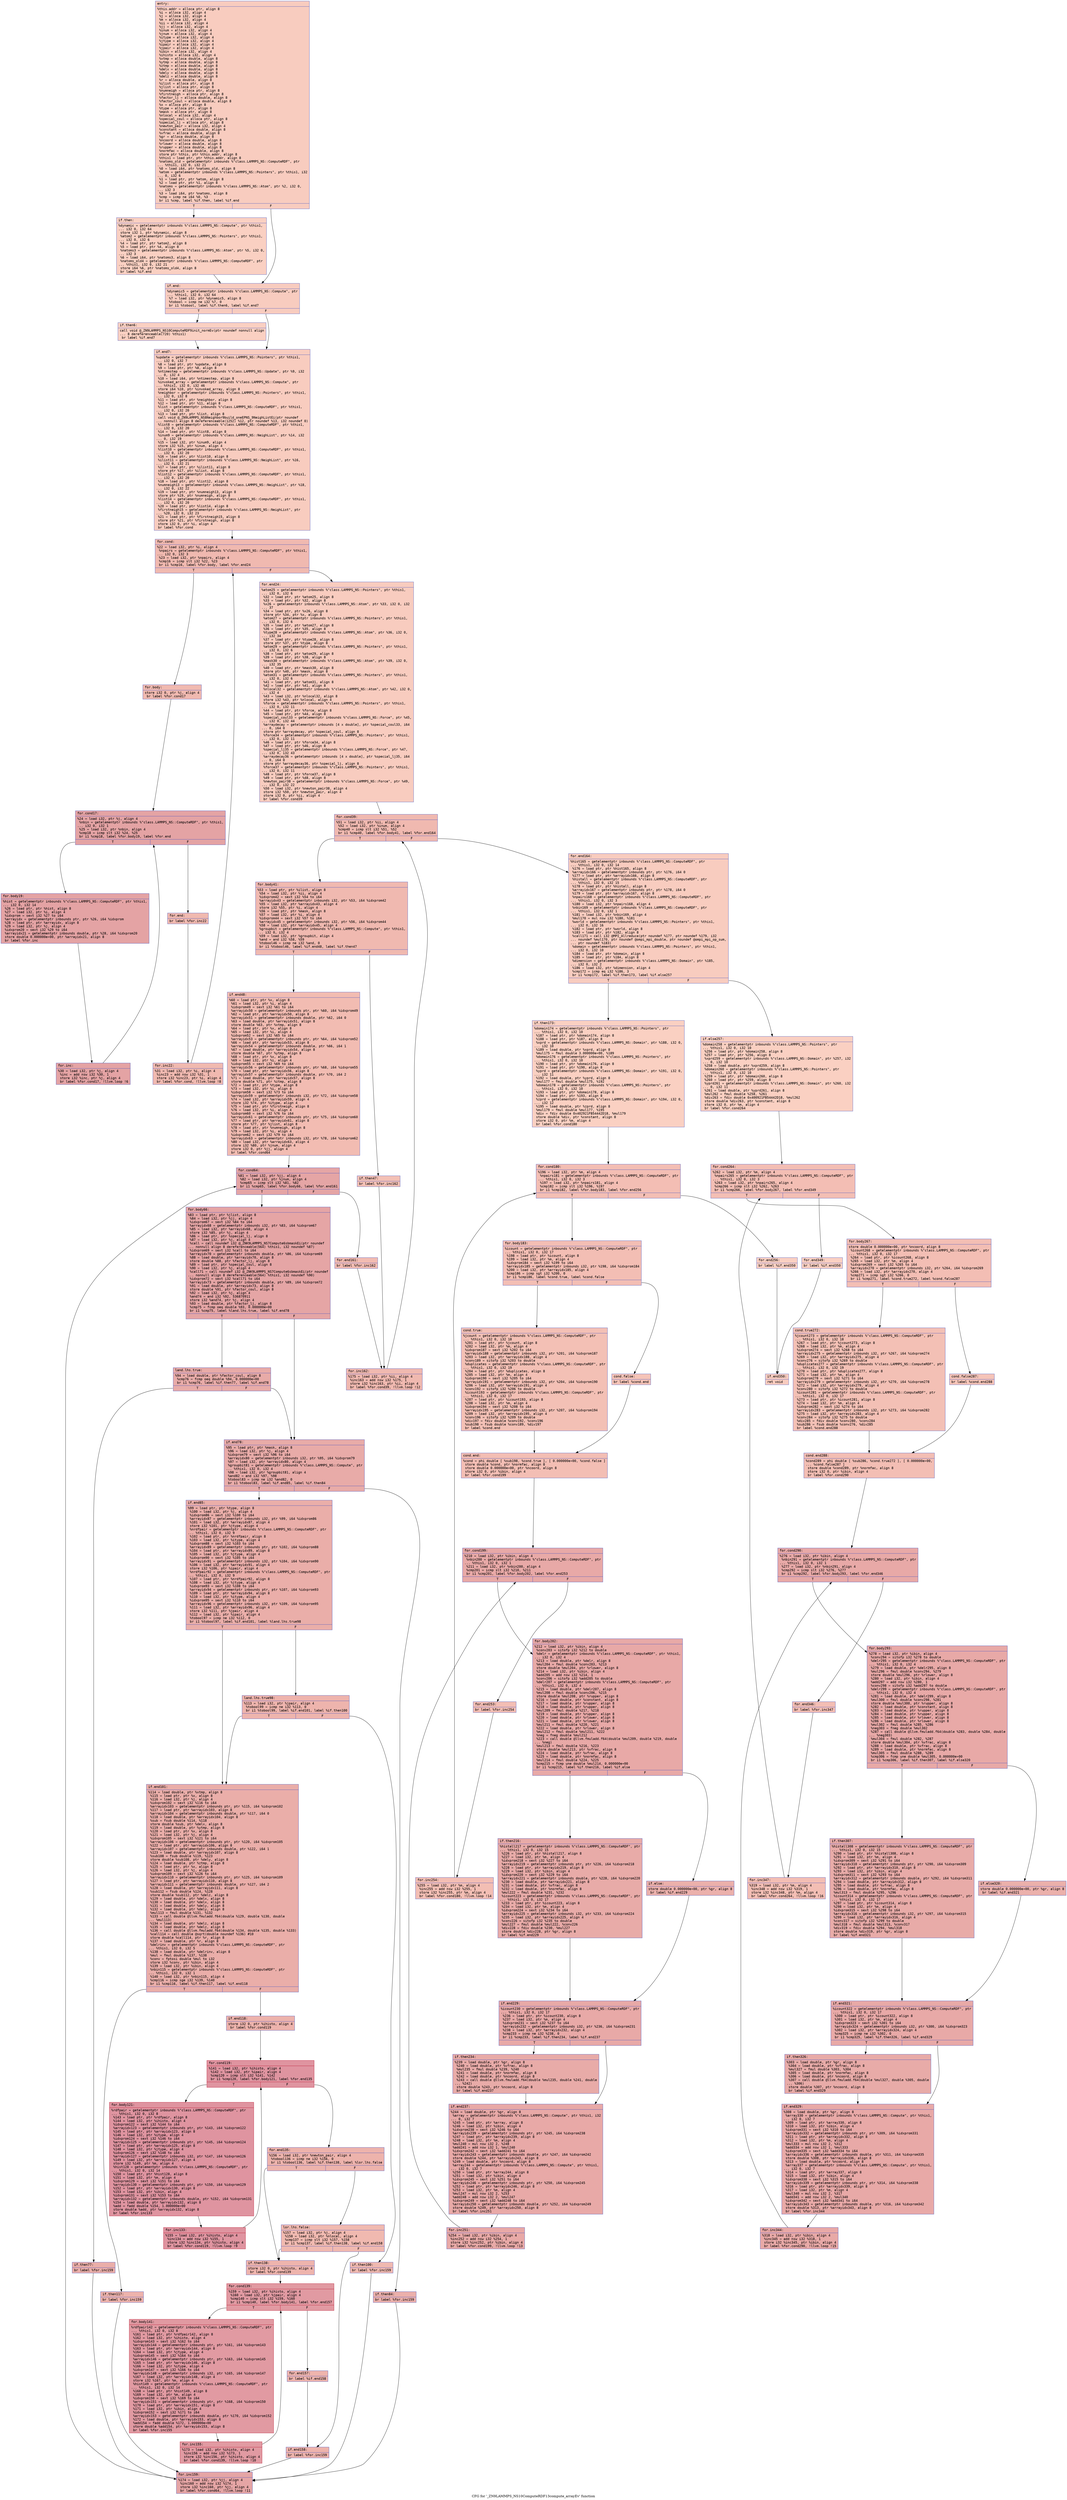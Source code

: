 digraph "CFG for '_ZN9LAMMPS_NS10ComputeRDF13compute_arrayEv' function" {
	label="CFG for '_ZN9LAMMPS_NS10ComputeRDF13compute_arrayEv' function";

	Node0x55c7ca9e02b0 [shape=record,color="#3d50c3ff", style=filled, fillcolor="#f08b6e70" fontname="Courier",label="{entry:\l|  %this.addr = alloca ptr, align 8\l  %i = alloca i32, align 4\l  %j = alloca i32, align 4\l  %m = alloca i32, align 4\l  %ii = alloca i32, align 4\l  %jj = alloca i32, align 4\l  %inum = alloca i32, align 4\l  %jnum = alloca i32, align 4\l  %itype = alloca i32, align 4\l  %jtype = alloca i32, align 4\l  %ipair = alloca i32, align 4\l  %jpair = alloca i32, align 4\l  %ibin = alloca i32, align 4\l  %ihisto = alloca i32, align 4\l  %xtmp = alloca double, align 8\l  %ytmp = alloca double, align 8\l  %ztmp = alloca double, align 8\l  %delx = alloca double, align 8\l  %dely = alloca double, align 8\l  %delz = alloca double, align 8\l  %r = alloca double, align 8\l  %ilist = alloca ptr, align 8\l  %jlist = alloca ptr, align 8\l  %numneigh = alloca ptr, align 8\l  %firstneigh = alloca ptr, align 8\l  %factor_lj = alloca double, align 8\l  %factor_coul = alloca double, align 8\l  %x = alloca ptr, align 8\l  %type = alloca ptr, align 8\l  %mask = alloca ptr, align 8\l  %nlocal = alloca i32, align 4\l  %special_coul = alloca ptr, align 8\l  %special_lj = alloca ptr, align 8\l  %newton_pair = alloca i32, align 4\l  %constant = alloca double, align 8\l  %vfrac = alloca double, align 8\l  %gr = alloca double, align 8\l  %ncoord = alloca double, align 8\l  %rlower = alloca double, align 8\l  %rupper = alloca double, align 8\l  %normfac = alloca double, align 8\l  store ptr %this, ptr %this.addr, align 8\l  %this1 = load ptr, ptr %this.addr, align 8\l  %natoms_old = getelementptr inbounds %\"class.LAMMPS_NS::ComputeRDF\", ptr\l... %this1, i32 0, i32 21\l  %0 = load i64, ptr %natoms_old, align 8\l  %atom = getelementptr inbounds %\"class.LAMMPS_NS::Pointers\", ptr %this1, i32\l... 0, i32 6\l  %1 = load ptr, ptr %atom, align 8\l  %2 = load ptr, ptr %1, align 8\l  %natoms = getelementptr inbounds %\"class.LAMMPS_NS::Atom\", ptr %2, i32 0,\l... i32 3\l  %3 = load i64, ptr %natoms, align 8\l  %cmp = icmp ne i64 %0, %3\l  br i1 %cmp, label %if.then, label %if.end\l|{<s0>T|<s1>F}}"];
	Node0x55c7ca9e02b0:s0 -> Node0x55c7ca9e25e0[tooltip="entry -> if.then\nProbability 50.00%" ];
	Node0x55c7ca9e02b0:s1 -> Node0x55c7ca964730[tooltip="entry -> if.end\nProbability 50.00%" ];
	Node0x55c7ca9e25e0 [shape=record,color="#3d50c3ff", style=filled, fillcolor="#f3947570" fontname="Courier",label="{if.then:\l|  %dynamic = getelementptr inbounds %\"class.LAMMPS_NS::Compute\", ptr %this1,\l... i32 0, i32 64\l  store i32 1, ptr %dynamic, align 8\l  %atom2 = getelementptr inbounds %\"class.LAMMPS_NS::Pointers\", ptr %this1,\l... i32 0, i32 6\l  %4 = load ptr, ptr %atom2, align 8\l  %5 = load ptr, ptr %4, align 8\l  %natoms3 = getelementptr inbounds %\"class.LAMMPS_NS::Atom\", ptr %5, i32 0,\l... i32 3\l  %6 = load i64, ptr %natoms3, align 8\l  %natoms_old4 = getelementptr inbounds %\"class.LAMMPS_NS::ComputeRDF\", ptr\l... %this1, i32 0, i32 21\l  store i64 %6, ptr %natoms_old4, align 8\l  br label %if.end\l}"];
	Node0x55c7ca9e25e0 -> Node0x55c7ca964730[tooltip="if.then -> if.end\nProbability 100.00%" ];
	Node0x55c7ca964730 [shape=record,color="#3d50c3ff", style=filled, fillcolor="#f08b6e70" fontname="Courier",label="{if.end:\l|  %dynamic5 = getelementptr inbounds %\"class.LAMMPS_NS::Compute\", ptr\l... %this1, i32 0, i32 64\l  %7 = load i32, ptr %dynamic5, align 8\l  %tobool = icmp ne i32 %7, 0\l  br i1 %tobool, label %if.then6, label %if.end7\l|{<s0>T|<s1>F}}"];
	Node0x55c7ca964730:s0 -> Node0x55c7ca9e3310[tooltip="if.end -> if.then6\nProbability 62.50%" ];
	Node0x55c7ca964730:s1 -> Node0x55c7ca9e3390[tooltip="if.end -> if.end7\nProbability 37.50%" ];
	Node0x55c7ca9e3310 [shape=record,color="#3d50c3ff", style=filled, fillcolor="#f3947570" fontname="Courier",label="{if.then6:\l|  call void @_ZN9LAMMPS_NS10ComputeRDF9init_normEv(ptr noundef nonnull align\l... 8 dereferenceable(720) %this1)\l  br label %if.end7\l}"];
	Node0x55c7ca9e3310 -> Node0x55c7ca9e3390[tooltip="if.then6 -> if.end7\nProbability 100.00%" ];
	Node0x55c7ca9e3390 [shape=record,color="#3d50c3ff", style=filled, fillcolor="#f08b6e70" fontname="Courier",label="{if.end7:\l|  %update = getelementptr inbounds %\"class.LAMMPS_NS::Pointers\", ptr %this1,\l... i32 0, i32 7\l  %8 = load ptr, ptr %update, align 8\l  %9 = load ptr, ptr %8, align 8\l  %ntimestep = getelementptr inbounds %\"class.LAMMPS_NS::Update\", ptr %9, i32\l... 0, i32 4\l  %10 = load i64, ptr %ntimestep, align 8\l  %invoked_array = getelementptr inbounds %\"class.LAMMPS_NS::Compute\", ptr\l... %this1, i32 0, i32 46\l  store i64 %10, ptr %invoked_array, align 8\l  %neighbor = getelementptr inbounds %\"class.LAMMPS_NS::Pointers\", ptr %this1,\l... i32 0, i32 8\l  %11 = load ptr, ptr %neighbor, align 8\l  %12 = load ptr, ptr %11, align 8\l  %list = getelementptr inbounds %\"class.LAMMPS_NS::ComputeRDF\", ptr %this1,\l... i32 0, i32 20\l  %13 = load ptr, ptr %list, align 8\l  call void @_ZN9LAMMPS_NS8Neighbor9build_oneEPNS_9NeighListEi(ptr noundef\l... nonnull align 8 dereferenceable(1252) %12, ptr noundef %13, i32 noundef 0)\l  %list8 = getelementptr inbounds %\"class.LAMMPS_NS::ComputeRDF\", ptr %this1,\l... i32 0, i32 20\l  %14 = load ptr, ptr %list8, align 8\l  %inum9 = getelementptr inbounds %\"class.LAMMPS_NS::NeighList\", ptr %14, i32\l... 0, i32 19\l  %15 = load i32, ptr %inum9, align 4\l  store i32 %15, ptr %inum, align 4\l  %list10 = getelementptr inbounds %\"class.LAMMPS_NS::ComputeRDF\", ptr %this1,\l... i32 0, i32 20\l  %16 = load ptr, ptr %list10, align 8\l  %ilist11 = getelementptr inbounds %\"class.LAMMPS_NS::NeighList\", ptr %16,\l... i32 0, i32 21\l  %17 = load ptr, ptr %ilist11, align 8\l  store ptr %17, ptr %ilist, align 8\l  %list12 = getelementptr inbounds %\"class.LAMMPS_NS::ComputeRDF\", ptr %this1,\l... i32 0, i32 20\l  %18 = load ptr, ptr %list12, align 8\l  %numneigh13 = getelementptr inbounds %\"class.LAMMPS_NS::NeighList\", ptr %18,\l... i32 0, i32 22\l  %19 = load ptr, ptr %numneigh13, align 8\l  store ptr %19, ptr %numneigh, align 8\l  %list14 = getelementptr inbounds %\"class.LAMMPS_NS::ComputeRDF\", ptr %this1,\l... i32 0, i32 20\l  %20 = load ptr, ptr %list14, align 8\l  %firstneigh15 = getelementptr inbounds %\"class.LAMMPS_NS::NeighList\", ptr\l... %20, i32 0, i32 23\l  %21 = load ptr, ptr %firstneigh15, align 8\l  store ptr %21, ptr %firstneigh, align 8\l  store i32 0, ptr %i, align 4\l  br label %for.cond\l}"];
	Node0x55c7ca9e3390 -> Node0x55c7ca9e4de0[tooltip="if.end7 -> for.cond\nProbability 100.00%" ];
	Node0x55c7ca9e4de0 [shape=record,color="#3d50c3ff", style=filled, fillcolor="#de614d70" fontname="Courier",label="{for.cond:\l|  %22 = load i32, ptr %i, align 4\l  %npairs = getelementptr inbounds %\"class.LAMMPS_NS::ComputeRDF\", ptr %this1,\l... i32 0, i32 3\l  %23 = load i32, ptr %npairs, align 4\l  %cmp16 = icmp slt i32 %22, %23\l  br i1 %cmp16, label %for.body, label %for.end24\l|{<s0>T|<s1>F}}"];
	Node0x55c7ca9e4de0:s0 -> Node0x55c7ca9e5160[tooltip="for.cond -> for.body\nProbability 96.88%" ];
	Node0x55c7ca9e4de0:s1 -> Node0x55c7ca9e51e0[tooltip="for.cond -> for.end24\nProbability 3.12%" ];
	Node0x55c7ca9e5160 [shape=record,color="#3d50c3ff", style=filled, fillcolor="#de614d70" fontname="Courier",label="{for.body:\l|  store i32 0, ptr %j, align 4\l  br label %for.cond17\l}"];
	Node0x55c7ca9e5160 -> Node0x55c7ca9e53b0[tooltip="for.body -> for.cond17\nProbability 100.00%" ];
	Node0x55c7ca9e53b0 [shape=record,color="#3d50c3ff", style=filled, fillcolor="#c32e3170" fontname="Courier",label="{for.cond17:\l|  %24 = load i32, ptr %j, align 4\l  %nbin = getelementptr inbounds %\"class.LAMMPS_NS::ComputeRDF\", ptr %this1,\l... i32 0, i32 1\l  %25 = load i32, ptr %nbin, align 4\l  %cmp18 = icmp slt i32 %24, %25\l  br i1 %cmp18, label %for.body19, label %for.end\l|{<s0>T|<s1>F}}"];
	Node0x55c7ca9e53b0:s0 -> Node0x55c7ca9e5730[tooltip="for.cond17 -> for.body19\nProbability 96.88%" ];
	Node0x55c7ca9e53b0:s1 -> Node0x55c7ca9e57b0[tooltip="for.cond17 -> for.end\nProbability 3.12%" ];
	Node0x55c7ca9e5730 [shape=record,color="#3d50c3ff", style=filled, fillcolor="#c32e3170" fontname="Courier",label="{for.body19:\l|  %hist = getelementptr inbounds %\"class.LAMMPS_NS::ComputeRDF\", ptr %this1,\l... i32 0, i32 14\l  %26 = load ptr, ptr %hist, align 8\l  %27 = load i32, ptr %i, align 4\l  %idxprom = sext i32 %27 to i64\l  %arrayidx = getelementptr inbounds ptr, ptr %26, i64 %idxprom\l  %28 = load ptr, ptr %arrayidx, align 8\l  %29 = load i32, ptr %j, align 4\l  %idxprom20 = sext i32 %29 to i64\l  %arrayidx21 = getelementptr inbounds double, ptr %28, i64 %idxprom20\l  store double 0.000000e+00, ptr %arrayidx21, align 8\l  br label %for.inc\l}"];
	Node0x55c7ca9e5730 -> Node0x55c7ca9e5f20[tooltip="for.body19 -> for.inc\nProbability 100.00%" ];
	Node0x55c7ca9e5f20 [shape=record,color="#3d50c3ff", style=filled, fillcolor="#c32e3170" fontname="Courier",label="{for.inc:\l|  %30 = load i32, ptr %j, align 4\l  %inc = add nsw i32 %30, 1\l  store i32 %inc, ptr %j, align 4\l  br label %for.cond17, !llvm.loop !6\l}"];
	Node0x55c7ca9e5f20 -> Node0x55c7ca9e53b0[tooltip="for.inc -> for.cond17\nProbability 100.00%" ];
	Node0x55c7ca9e57b0 [shape=record,color="#3d50c3ff", style=filled, fillcolor="#de614d70" fontname="Courier",label="{for.end:\l|  br label %for.inc22\l}"];
	Node0x55c7ca9e57b0 -> Node0x55c7ca9e62d0[tooltip="for.end -> for.inc22\nProbability 100.00%" ];
	Node0x55c7ca9e62d0 [shape=record,color="#3d50c3ff", style=filled, fillcolor="#de614d70" fontname="Courier",label="{for.inc22:\l|  %31 = load i32, ptr %i, align 4\l  %inc23 = add nsw i32 %31, 1\l  store i32 %inc23, ptr %i, align 4\l  br label %for.cond, !llvm.loop !8\l}"];
	Node0x55c7ca9e62d0 -> Node0x55c7ca9e4de0[tooltip="for.inc22 -> for.cond\nProbability 100.00%" ];
	Node0x55c7ca9e51e0 [shape=record,color="#3d50c3ff", style=filled, fillcolor="#f08b6e70" fontname="Courier",label="{for.end24:\l|  %atom25 = getelementptr inbounds %\"class.LAMMPS_NS::Pointers\", ptr %this1,\l... i32 0, i32 6\l  %32 = load ptr, ptr %atom25, align 8\l  %33 = load ptr, ptr %32, align 8\l  %x26 = getelementptr inbounds %\"class.LAMMPS_NS::Atom\", ptr %33, i32 0, i32\l... 37\l  %34 = load ptr, ptr %x26, align 8\l  store ptr %34, ptr %x, align 8\l  %atom27 = getelementptr inbounds %\"class.LAMMPS_NS::Pointers\", ptr %this1,\l... i32 0, i32 6\l  %35 = load ptr, ptr %atom27, align 8\l  %36 = load ptr, ptr %35, align 8\l  %type28 = getelementptr inbounds %\"class.LAMMPS_NS::Atom\", ptr %36, i32 0,\l... i32 34\l  %37 = load ptr, ptr %type28, align 8\l  store ptr %37, ptr %type, align 8\l  %atom29 = getelementptr inbounds %\"class.LAMMPS_NS::Pointers\", ptr %this1,\l... i32 0, i32 6\l  %38 = load ptr, ptr %atom29, align 8\l  %39 = load ptr, ptr %38, align 8\l  %mask30 = getelementptr inbounds %\"class.LAMMPS_NS::Atom\", ptr %39, i32 0,\l... i32 35\l  %40 = load ptr, ptr %mask30, align 8\l  store ptr %40, ptr %mask, align 8\l  %atom31 = getelementptr inbounds %\"class.LAMMPS_NS::Pointers\", ptr %this1,\l... i32 0, i32 6\l  %41 = load ptr, ptr %atom31, align 8\l  %42 = load ptr, ptr %41, align 8\l  %nlocal32 = getelementptr inbounds %\"class.LAMMPS_NS::Atom\", ptr %42, i32 0,\l... i32 4\l  %43 = load i32, ptr %nlocal32, align 8\l  store i32 %43, ptr %nlocal, align 4\l  %force = getelementptr inbounds %\"class.LAMMPS_NS::Pointers\", ptr %this1,\l... i32 0, i32 11\l  %44 = load ptr, ptr %force, align 8\l  %45 = load ptr, ptr %44, align 8\l  %special_coul33 = getelementptr inbounds %\"class.LAMMPS_NS::Force\", ptr %45,\l... i32 0, i32 44\l  %arraydecay = getelementptr inbounds [4 x double], ptr %special_coul33, i64\l... 0, i64 0\l  store ptr %arraydecay, ptr %special_coul, align 8\l  %force34 = getelementptr inbounds %\"class.LAMMPS_NS::Pointers\", ptr %this1,\l... i32 0, i32 11\l  %46 = load ptr, ptr %force34, align 8\l  %47 = load ptr, ptr %46, align 8\l  %special_lj35 = getelementptr inbounds %\"class.LAMMPS_NS::Force\", ptr %47,\l... i32 0, i32 43\l  %arraydecay36 = getelementptr inbounds [4 x double], ptr %special_lj35, i64\l... 0, i64 0\l  store ptr %arraydecay36, ptr %special_lj, align 8\l  %force37 = getelementptr inbounds %\"class.LAMMPS_NS::Pointers\", ptr %this1,\l... i32 0, i32 11\l  %48 = load ptr, ptr %force37, align 8\l  %49 = load ptr, ptr %48, align 8\l  %newton_pair38 = getelementptr inbounds %\"class.LAMMPS_NS::Force\", ptr %49,\l... i32 0, i32 22\l  %50 = load i32, ptr %newton_pair38, align 4\l  store i32 %50, ptr %newton_pair, align 4\l  store i32 0, ptr %ii, align 4\l  br label %for.cond39\l}"];
	Node0x55c7ca9e51e0 -> Node0x55c7ca9e98a0[tooltip="for.end24 -> for.cond39\nProbability 100.00%" ];
	Node0x55c7ca9e98a0 [shape=record,color="#3d50c3ff", style=filled, fillcolor="#de614d70" fontname="Courier",label="{for.cond39:\l|  %51 = load i32, ptr %ii, align 4\l  %52 = load i32, ptr %inum, align 4\l  %cmp40 = icmp slt i32 %51, %52\l  br i1 %cmp40, label %for.body41, label %for.end164\l|{<s0>T|<s1>F}}"];
	Node0x55c7ca9e98a0:s0 -> Node0x55c7ca9e9b40[tooltip="for.cond39 -> for.body41\nProbability 96.88%" ];
	Node0x55c7ca9e98a0:s1 -> Node0x55c7ca9e9bc0[tooltip="for.cond39 -> for.end164\nProbability 3.12%" ];
	Node0x55c7ca9e9b40 [shape=record,color="#3d50c3ff", style=filled, fillcolor="#de614d70" fontname="Courier",label="{for.body41:\l|  %53 = load ptr, ptr %ilist, align 8\l  %54 = load i32, ptr %ii, align 4\l  %idxprom42 = sext i32 %54 to i64\l  %arrayidx43 = getelementptr inbounds i32, ptr %53, i64 %idxprom42\l  %55 = load i32, ptr %arrayidx43, align 4\l  store i32 %55, ptr %i, align 4\l  %56 = load ptr, ptr %mask, align 8\l  %57 = load i32, ptr %i, align 4\l  %idxprom44 = sext i32 %57 to i64\l  %arrayidx45 = getelementptr inbounds i32, ptr %56, i64 %idxprom44\l  %58 = load i32, ptr %arrayidx45, align 4\l  %groupbit = getelementptr inbounds %\"class.LAMMPS_NS::Compute\", ptr %this1,\l... i32 0, i32 4\l  %59 = load i32, ptr %groupbit, align 4\l  %and = and i32 %58, %59\l  %tobool46 = icmp ne i32 %and, 0\l  br i1 %tobool46, label %if.end48, label %if.then47\l|{<s0>T|<s1>F}}"];
	Node0x55c7ca9e9b40:s0 -> Node0x55c7ca9ea650[tooltip="for.body41 -> if.end48\nProbability 62.50%" ];
	Node0x55c7ca9e9b40:s1 -> Node0x55c7ca9ea6d0[tooltip="for.body41 -> if.then47\nProbability 37.50%" ];
	Node0x55c7ca9ea6d0 [shape=record,color="#3d50c3ff", style=filled, fillcolor="#e5705870" fontname="Courier",label="{if.then47:\l|  br label %for.inc162\l}"];
	Node0x55c7ca9ea6d0 -> Node0x55c7ca9ea800[tooltip="if.then47 -> for.inc162\nProbability 100.00%" ];
	Node0x55c7ca9ea650 [shape=record,color="#3d50c3ff", style=filled, fillcolor="#e1675170" fontname="Courier",label="{if.end48:\l|  %60 = load ptr, ptr %x, align 8\l  %61 = load i32, ptr %i, align 4\l  %idxprom49 = sext i32 %61 to i64\l  %arrayidx50 = getelementptr inbounds ptr, ptr %60, i64 %idxprom49\l  %62 = load ptr, ptr %arrayidx50, align 8\l  %arrayidx51 = getelementptr inbounds double, ptr %62, i64 0\l  %63 = load double, ptr %arrayidx51, align 8\l  store double %63, ptr %xtmp, align 8\l  %64 = load ptr, ptr %x, align 8\l  %65 = load i32, ptr %i, align 4\l  %idxprom52 = sext i32 %65 to i64\l  %arrayidx53 = getelementptr inbounds ptr, ptr %64, i64 %idxprom52\l  %66 = load ptr, ptr %arrayidx53, align 8\l  %arrayidx54 = getelementptr inbounds double, ptr %66, i64 1\l  %67 = load double, ptr %arrayidx54, align 8\l  store double %67, ptr %ytmp, align 8\l  %68 = load ptr, ptr %x, align 8\l  %69 = load i32, ptr %i, align 4\l  %idxprom55 = sext i32 %69 to i64\l  %arrayidx56 = getelementptr inbounds ptr, ptr %68, i64 %idxprom55\l  %70 = load ptr, ptr %arrayidx56, align 8\l  %arrayidx57 = getelementptr inbounds double, ptr %70, i64 2\l  %71 = load double, ptr %arrayidx57, align 8\l  store double %71, ptr %ztmp, align 8\l  %72 = load ptr, ptr %type, align 8\l  %73 = load i32, ptr %i, align 4\l  %idxprom58 = sext i32 %73 to i64\l  %arrayidx59 = getelementptr inbounds i32, ptr %72, i64 %idxprom58\l  %74 = load i32, ptr %arrayidx59, align 4\l  store i32 %74, ptr %itype, align 4\l  %75 = load ptr, ptr %firstneigh, align 8\l  %76 = load i32, ptr %i, align 4\l  %idxprom60 = sext i32 %76 to i64\l  %arrayidx61 = getelementptr inbounds ptr, ptr %75, i64 %idxprom60\l  %77 = load ptr, ptr %arrayidx61, align 8\l  store ptr %77, ptr %jlist, align 8\l  %78 = load ptr, ptr %numneigh, align 8\l  %79 = load i32, ptr %i, align 4\l  %idxprom62 = sext i32 %79 to i64\l  %arrayidx63 = getelementptr inbounds i32, ptr %78, i64 %idxprom62\l  %80 = load i32, ptr %arrayidx63, align 4\l  store i32 %80, ptr %jnum, align 4\l  store i32 0, ptr %jj, align 4\l  br label %for.cond64\l}"];
	Node0x55c7ca9ea650 -> Node0x55c7ca9ec2e0[tooltip="if.end48 -> for.cond64\nProbability 100.00%" ];
	Node0x55c7ca9ec2e0 [shape=record,color="#3d50c3ff", style=filled, fillcolor="#c5333470" fontname="Courier",label="{for.cond64:\l|  %81 = load i32, ptr %jj, align 4\l  %82 = load i32, ptr %jnum, align 4\l  %cmp65 = icmp slt i32 %81, %82\l  br i1 %cmp65, label %for.body66, label %for.end161\l|{<s0>T|<s1>F}}"];
	Node0x55c7ca9ec2e0:s0 -> Node0x55c7ca9ec580[tooltip="for.cond64 -> for.body66\nProbability 96.88%" ];
	Node0x55c7ca9ec2e0:s1 -> Node0x55c7ca9ec600[tooltip="for.cond64 -> for.end161\nProbability 3.12%" ];
	Node0x55c7ca9ec580 [shape=record,color="#3d50c3ff", style=filled, fillcolor="#c5333470" fontname="Courier",label="{for.body66:\l|  %83 = load ptr, ptr %jlist, align 8\l  %84 = load i32, ptr %jj, align 4\l  %idxprom67 = sext i32 %84 to i64\l  %arrayidx68 = getelementptr inbounds i32, ptr %83, i64 %idxprom67\l  %85 = load i32, ptr %arrayidx68, align 4\l  store i32 %85, ptr %j, align 4\l  %86 = load ptr, ptr %special_lj, align 8\l  %87 = load i32, ptr %j, align 4\l  %call = call noundef i32 @_ZNK9LAMMPS_NS7Compute6sbmaskEi(ptr noundef\l... nonnull align 8 dereferenceable(564) %this1, i32 noundef %87)\l  %idxprom69 = sext i32 %call to i64\l  %arrayidx70 = getelementptr inbounds double, ptr %86, i64 %idxprom69\l  %88 = load double, ptr %arrayidx70, align 8\l  store double %88, ptr %factor_lj, align 8\l  %89 = load ptr, ptr %special_coul, align 8\l  %90 = load i32, ptr %j, align 4\l  %call71 = call noundef i32 @_ZNK9LAMMPS_NS7Compute6sbmaskEi(ptr noundef\l... nonnull align 8 dereferenceable(564) %this1, i32 noundef %90)\l  %idxprom72 = sext i32 %call71 to i64\l  %arrayidx73 = getelementptr inbounds double, ptr %89, i64 %idxprom72\l  %91 = load double, ptr %arrayidx73, align 8\l  store double %91, ptr %factor_coul, align 8\l  %92 = load i32, ptr %j, align 4\l  %and74 = and i32 %92, 536870911\l  store i32 %and74, ptr %j, align 4\l  %93 = load double, ptr %factor_lj, align 8\l  %cmp75 = fcmp oeq double %93, 0.000000e+00\l  br i1 %cmp75, label %land.lhs.true, label %if.end78\l|{<s0>T|<s1>F}}"];
	Node0x55c7ca9ec580:s0 -> Node0x55c7ca9ed820[tooltip="for.body66 -> land.lhs.true\nProbability 62.50%" ];
	Node0x55c7ca9ec580:s1 -> Node0x55c7ca9ed8a0[tooltip="for.body66 -> if.end78\nProbability 37.50%" ];
	Node0x55c7ca9ed820 [shape=record,color="#3d50c3ff", style=filled, fillcolor="#cc403a70" fontname="Courier",label="{land.lhs.true:\l|  %94 = load double, ptr %factor_coul, align 8\l  %cmp76 = fcmp oeq double %94, 0.000000e+00\l  br i1 %cmp76, label %if.then77, label %if.end78\l|{<s0>T|<s1>F}}"];
	Node0x55c7ca9ed820:s0 -> Node0x55c7ca9edb00[tooltip="land.lhs.true -> if.then77\nProbability 62.50%" ];
	Node0x55c7ca9ed820:s1 -> Node0x55c7ca9ed8a0[tooltip="land.lhs.true -> if.end78\nProbability 37.50%" ];
	Node0x55c7ca9edb00 [shape=record,color="#3d50c3ff", style=filled, fillcolor="#d0473d70" fontname="Courier",label="{if.then77:\l|  br label %for.inc159\l}"];
	Node0x55c7ca9edb00 -> Node0x55c7ca9edc30[tooltip="if.then77 -> for.inc159\nProbability 100.00%" ];
	Node0x55c7ca9ed8a0 [shape=record,color="#3d50c3ff", style=filled, fillcolor="#cc403a70" fontname="Courier",label="{if.end78:\l|  %95 = load ptr, ptr %mask, align 8\l  %96 = load i32, ptr %j, align 4\l  %idxprom79 = sext i32 %96 to i64\l  %arrayidx80 = getelementptr inbounds i32, ptr %95, i64 %idxprom79\l  %97 = load i32, ptr %arrayidx80, align 4\l  %groupbit81 = getelementptr inbounds %\"class.LAMMPS_NS::Compute\", ptr\l... %this1, i32 0, i32 4\l  %98 = load i32, ptr %groupbit81, align 4\l  %and82 = and i32 %97, %98\l  %tobool83 = icmp ne i32 %and82, 0\l  br i1 %tobool83, label %if.end85, label %if.then84\l|{<s0>T|<s1>F}}"];
	Node0x55c7ca9ed8a0:s0 -> Node0x55c7ca9e8ea0[tooltip="if.end78 -> if.end85\nProbability 62.50%" ];
	Node0x55c7ca9ed8a0:s1 -> Node0x55c7ca9e8f20[tooltip="if.end78 -> if.then84\nProbability 37.50%" ];
	Node0x55c7ca9e8f20 [shape=record,color="#3d50c3ff", style=filled, fillcolor="#d24b4070" fontname="Courier",label="{if.then84:\l|  br label %for.inc159\l}"];
	Node0x55c7ca9e8f20 -> Node0x55c7ca9edc30[tooltip="if.then84 -> for.inc159\nProbability 100.00%" ];
	Node0x55c7ca9e8ea0 [shape=record,color="#3d50c3ff", style=filled, fillcolor="#d0473d70" fontname="Courier",label="{if.end85:\l|  %99 = load ptr, ptr %type, align 8\l  %100 = load i32, ptr %j, align 4\l  %idxprom86 = sext i32 %100 to i64\l  %arrayidx87 = getelementptr inbounds i32, ptr %99, i64 %idxprom86\l  %101 = load i32, ptr %arrayidx87, align 4\l  store i32 %101, ptr %jtype, align 4\l  %nrdfpair = getelementptr inbounds %\"class.LAMMPS_NS::ComputeRDF\", ptr\l... %this1, i32 0, i32 9\l  %102 = load ptr, ptr %nrdfpair, align 8\l  %103 = load i32, ptr %itype, align 4\l  %idxprom88 = sext i32 %103 to i64\l  %arrayidx89 = getelementptr inbounds ptr, ptr %102, i64 %idxprom88\l  %104 = load ptr, ptr %arrayidx89, align 8\l  %105 = load i32, ptr %jtype, align 4\l  %idxprom90 = sext i32 %105 to i64\l  %arrayidx91 = getelementptr inbounds i32, ptr %104, i64 %idxprom90\l  %106 = load i32, ptr %arrayidx91, align 4\l  store i32 %106, ptr %ipair, align 4\l  %nrdfpair92 = getelementptr inbounds %\"class.LAMMPS_NS::ComputeRDF\", ptr\l... %this1, i32 0, i32 9\l  %107 = load ptr, ptr %nrdfpair92, align 8\l  %108 = load i32, ptr %jtype, align 4\l  %idxprom93 = sext i32 %108 to i64\l  %arrayidx94 = getelementptr inbounds ptr, ptr %107, i64 %idxprom93\l  %109 = load ptr, ptr %arrayidx94, align 8\l  %110 = load i32, ptr %itype, align 4\l  %idxprom95 = sext i32 %110 to i64\l  %arrayidx96 = getelementptr inbounds i32, ptr %109, i64 %idxprom95\l  %111 = load i32, ptr %arrayidx96, align 4\l  store i32 %111, ptr %jpair, align 4\l  %112 = load i32, ptr %ipair, align 4\l  %tobool97 = icmp ne i32 %112, 0\l  br i1 %tobool97, label %if.end101, label %land.lhs.true98\l|{<s0>T|<s1>F}}"];
	Node0x55c7ca9e8ea0:s0 -> Node0x55c7ca9f0030[tooltip="if.end85 -> if.end101\nProbability 62.50%" ];
	Node0x55c7ca9e8ea0:s1 -> Node0x55c7ca9f00b0[tooltip="if.end85 -> land.lhs.true98\nProbability 37.50%" ];
	Node0x55c7ca9f00b0 [shape=record,color="#3d50c3ff", style=filled, fillcolor="#d8564670" fontname="Courier",label="{land.lhs.true98:\l|  %113 = load i32, ptr %jpair, align 4\l  %tobool99 = icmp ne i32 %113, 0\l  br i1 %tobool99, label %if.end101, label %if.then100\l|{<s0>T|<s1>F}}"];
	Node0x55c7ca9f00b0:s0 -> Node0x55c7ca9f0030[tooltip="land.lhs.true98 -> if.end101\nProbability 62.50%" ];
	Node0x55c7ca9f00b0:s1 -> Node0x55c7ca9f0320[tooltip="land.lhs.true98 -> if.then100\nProbability 37.50%" ];
	Node0x55c7ca9f0320 [shape=record,color="#3d50c3ff", style=filled, fillcolor="#de614d70" fontname="Courier",label="{if.then100:\l|  br label %for.inc159\l}"];
	Node0x55c7ca9f0320 -> Node0x55c7ca9edc30[tooltip="if.then100 -> for.inc159\nProbability 100.00%" ];
	Node0x55c7ca9f0030 [shape=record,color="#3d50c3ff", style=filled, fillcolor="#d0473d70" fontname="Courier",label="{if.end101:\l|  %114 = load double, ptr %xtmp, align 8\l  %115 = load ptr, ptr %x, align 8\l  %116 = load i32, ptr %j, align 4\l  %idxprom102 = sext i32 %116 to i64\l  %arrayidx103 = getelementptr inbounds ptr, ptr %115, i64 %idxprom102\l  %117 = load ptr, ptr %arrayidx103, align 8\l  %arrayidx104 = getelementptr inbounds double, ptr %117, i64 0\l  %118 = load double, ptr %arrayidx104, align 8\l  %sub = fsub double %114, %118\l  store double %sub, ptr %delx, align 8\l  %119 = load double, ptr %ytmp, align 8\l  %120 = load ptr, ptr %x, align 8\l  %121 = load i32, ptr %j, align 4\l  %idxprom105 = sext i32 %121 to i64\l  %arrayidx106 = getelementptr inbounds ptr, ptr %120, i64 %idxprom105\l  %122 = load ptr, ptr %arrayidx106, align 8\l  %arrayidx107 = getelementptr inbounds double, ptr %122, i64 1\l  %123 = load double, ptr %arrayidx107, align 8\l  %sub108 = fsub double %119, %123\l  store double %sub108, ptr %dely, align 8\l  %124 = load double, ptr %ztmp, align 8\l  %125 = load ptr, ptr %x, align 8\l  %126 = load i32, ptr %j, align 4\l  %idxprom109 = sext i32 %126 to i64\l  %arrayidx110 = getelementptr inbounds ptr, ptr %125, i64 %idxprom109\l  %127 = load ptr, ptr %arrayidx110, align 8\l  %arrayidx111 = getelementptr inbounds double, ptr %127, i64 2\l  %128 = load double, ptr %arrayidx111, align 8\l  %sub112 = fsub double %124, %128\l  store double %sub112, ptr %delz, align 8\l  %129 = load double, ptr %delx, align 8\l  %130 = load double, ptr %delx, align 8\l  %131 = load double, ptr %dely, align 8\l  %132 = load double, ptr %dely, align 8\l  %mul113 = fmul double %131, %132\l  %133 = call double @llvm.fmuladd.f64(double %129, double %130, double\l... %mul113)\l  %134 = load double, ptr %delz, align 8\l  %135 = load double, ptr %delz, align 8\l  %136 = call double @llvm.fmuladd.f64(double %134, double %135, double %133)\l  %call114 = call double @sqrt(double noundef %136) #10\l  store double %call114, ptr %r, align 8\l  %137 = load double, ptr %r, align 8\l  %delrinv = getelementptr inbounds %\"class.LAMMPS_NS::ComputeRDF\", ptr\l... %this1, i32 0, i32 5\l  %138 = load double, ptr %delrinv, align 8\l  %mul = fmul double %137, %138\l  %conv = fptosi double %mul to i32\l  store i32 %conv, ptr %ibin, align 4\l  %139 = load i32, ptr %ibin, align 4\l  %nbin115 = getelementptr inbounds %\"class.LAMMPS_NS::ComputeRDF\", ptr\l... %this1, i32 0, i32 1\l  %140 = load i32, ptr %nbin115, align 4\l  %cmp116 = icmp sge i32 %139, %140\l  br i1 %cmp116, label %if.then117, label %if.end118\l|{<s0>T|<s1>F}}"];
	Node0x55c7ca9f0030:s0 -> Node0x55c7ca9e7eb0[tooltip="if.end101 -> if.then117\nProbability 50.00%" ];
	Node0x55c7ca9f0030:s1 -> Node0x55c7ca9e7f60[tooltip="if.end101 -> if.end118\nProbability 50.00%" ];
	Node0x55c7ca9e7eb0 [shape=record,color="#3d50c3ff", style=filled, fillcolor="#d6524470" fontname="Courier",label="{if.then117:\l|  br label %for.inc159\l}"];
	Node0x55c7ca9e7eb0 -> Node0x55c7ca9edc30[tooltip="if.then117 -> for.inc159\nProbability 100.00%" ];
	Node0x55c7ca9e7f60 [shape=record,color="#3d50c3ff", style=filled, fillcolor="#d6524470" fontname="Courier",label="{if.end118:\l|  store i32 0, ptr %ihisto, align 4\l  br label %for.cond119\l}"];
	Node0x55c7ca9e7f60 -> Node0x55c7ca9e81d0[tooltip="if.end118 -> for.cond119\nProbability 100.00%" ];
	Node0x55c7ca9e81d0 [shape=record,color="#b70d28ff", style=filled, fillcolor="#b70d2870" fontname="Courier",label="{for.cond119:\l|  %141 = load i32, ptr %ihisto, align 4\l  %142 = load i32, ptr %ipair, align 4\l  %cmp120 = icmp slt i32 %141, %142\l  br i1 %cmp120, label %for.body121, label %for.end135\l|{<s0>T|<s1>F}}"];
	Node0x55c7ca9e81d0:s0 -> Node0x55c7ca9e8470[tooltip="for.cond119 -> for.body121\nProbability 96.88%" ];
	Node0x55c7ca9e81d0:s1 -> Node0x55c7ca9e84f0[tooltip="for.cond119 -> for.end135\nProbability 3.12%" ];
	Node0x55c7ca9e8470 [shape=record,color="#b70d28ff", style=filled, fillcolor="#b70d2870" fontname="Courier",label="{for.body121:\l|  %rdfpair = getelementptr inbounds %\"class.LAMMPS_NS::ComputeRDF\", ptr\l... %this1, i32 0, i32 8\l  %143 = load ptr, ptr %rdfpair, align 8\l  %144 = load i32, ptr %ihisto, align 4\l  %idxprom122 = sext i32 %144 to i64\l  %arrayidx123 = getelementptr inbounds ptr, ptr %143, i64 %idxprom122\l  %145 = load ptr, ptr %arrayidx123, align 8\l  %146 = load i32, ptr %itype, align 4\l  %idxprom124 = sext i32 %146 to i64\l  %arrayidx125 = getelementptr inbounds ptr, ptr %145, i64 %idxprom124\l  %147 = load ptr, ptr %arrayidx125, align 8\l  %148 = load i32, ptr %jtype, align 4\l  %idxprom126 = sext i32 %148 to i64\l  %arrayidx127 = getelementptr inbounds i32, ptr %147, i64 %idxprom126\l  %149 = load i32, ptr %arrayidx127, align 4\l  store i32 %149, ptr %m, align 4\l  %hist128 = getelementptr inbounds %\"class.LAMMPS_NS::ComputeRDF\", ptr\l... %this1, i32 0, i32 14\l  %150 = load ptr, ptr %hist128, align 8\l  %151 = load i32, ptr %m, align 4\l  %idxprom129 = sext i32 %151 to i64\l  %arrayidx130 = getelementptr inbounds ptr, ptr %150, i64 %idxprom129\l  %152 = load ptr, ptr %arrayidx130, align 8\l  %153 = load i32, ptr %ibin, align 4\l  %idxprom131 = sext i32 %153 to i64\l  %arrayidx132 = getelementptr inbounds double, ptr %152, i64 %idxprom131\l  %154 = load double, ptr %arrayidx132, align 8\l  %add = fadd double %154, 1.000000e+00\l  store double %add, ptr %arrayidx132, align 8\l  br label %for.inc133\l}"];
	Node0x55c7ca9e8470 -> Node0x55c7ca9f4930[tooltip="for.body121 -> for.inc133\nProbability 100.00%" ];
	Node0x55c7ca9f4930 [shape=record,color="#b70d28ff", style=filled, fillcolor="#b70d2870" fontname="Courier",label="{for.inc133:\l|  %155 = load i32, ptr %ihisto, align 4\l  %inc134 = add nsw i32 %155, 1\l  store i32 %inc134, ptr %ihisto, align 4\l  br label %for.cond119, !llvm.loop !9\l}"];
	Node0x55c7ca9f4930 -> Node0x55c7ca9e81d0[tooltip="for.inc133 -> for.cond119\nProbability 100.00%" ];
	Node0x55c7ca9e84f0 [shape=record,color="#3d50c3ff", style=filled, fillcolor="#d6524470" fontname="Courier",label="{for.end135:\l|  %156 = load i32, ptr %newton_pair, align 4\l  %tobool136 = icmp ne i32 %156, 0\l  br i1 %tobool136, label %if.then138, label %lor.lhs.false\l|{<s0>T|<s1>F}}"];
	Node0x55c7ca9e84f0:s0 -> Node0x55c7ca9f4ef0[tooltip="for.end135 -> if.then138\nProbability 62.50%" ];
	Node0x55c7ca9e84f0:s1 -> Node0x55c7ca9f4f70[tooltip="for.end135 -> lor.lhs.false\nProbability 37.50%" ];
	Node0x55c7ca9f4f70 [shape=record,color="#3d50c3ff", style=filled, fillcolor="#de614d70" fontname="Courier",label="{lor.lhs.false:\l|  %157 = load i32, ptr %j, align 4\l  %158 = load i32, ptr %nlocal, align 4\l  %cmp137 = icmp slt i32 %157, %158\l  br i1 %cmp137, label %if.then138, label %if.end158\l|{<s0>T|<s1>F}}"];
	Node0x55c7ca9f4f70:s0 -> Node0x55c7ca9f4ef0[tooltip="lor.lhs.false -> if.then138\nProbability 50.00%" ];
	Node0x55c7ca9f4f70:s1 -> Node0x55c7ca9f5250[tooltip="lor.lhs.false -> if.end158\nProbability 50.00%" ];
	Node0x55c7ca9f4ef0 [shape=record,color="#3d50c3ff", style=filled, fillcolor="#d8564670" fontname="Courier",label="{if.then138:\l|  store i32 0, ptr %ihisto, align 4\l  br label %for.cond139\l}"];
	Node0x55c7ca9f4ef0 -> Node0x55c7ca9f5420[tooltip="if.then138 -> for.cond139\nProbability 100.00%" ];
	Node0x55c7ca9f5420 [shape=record,color="#b70d28ff", style=filled, fillcolor="#bb1b2c70" fontname="Courier",label="{for.cond139:\l|  %159 = load i32, ptr %ihisto, align 4\l  %160 = load i32, ptr %jpair, align 4\l  %cmp140 = icmp slt i32 %159, %160\l  br i1 %cmp140, label %for.body141, label %for.end157\l|{<s0>T|<s1>F}}"];
	Node0x55c7ca9f5420:s0 -> Node0x55c7ca9f56c0[tooltip="for.cond139 -> for.body141\nProbability 96.88%" ];
	Node0x55c7ca9f5420:s1 -> Node0x55c7ca9f5740[tooltip="for.cond139 -> for.end157\nProbability 3.12%" ];
	Node0x55c7ca9f56c0 [shape=record,color="#b70d28ff", style=filled, fillcolor="#bb1b2c70" fontname="Courier",label="{for.body141:\l|  %rdfpair142 = getelementptr inbounds %\"class.LAMMPS_NS::ComputeRDF\", ptr\l... %this1, i32 0, i32 8\l  %161 = load ptr, ptr %rdfpair142, align 8\l  %162 = load i32, ptr %ihisto, align 4\l  %idxprom143 = sext i32 %162 to i64\l  %arrayidx144 = getelementptr inbounds ptr, ptr %161, i64 %idxprom143\l  %163 = load ptr, ptr %arrayidx144, align 8\l  %164 = load i32, ptr %jtype, align 4\l  %idxprom145 = sext i32 %164 to i64\l  %arrayidx146 = getelementptr inbounds ptr, ptr %163, i64 %idxprom145\l  %165 = load ptr, ptr %arrayidx146, align 8\l  %166 = load i32, ptr %itype, align 4\l  %idxprom147 = sext i32 %166 to i64\l  %arrayidx148 = getelementptr inbounds i32, ptr %165, i64 %idxprom147\l  %167 = load i32, ptr %arrayidx148, align 4\l  store i32 %167, ptr %m, align 4\l  %hist149 = getelementptr inbounds %\"class.LAMMPS_NS::ComputeRDF\", ptr\l... %this1, i32 0, i32 14\l  %168 = load ptr, ptr %hist149, align 8\l  %169 = load i32, ptr %m, align 4\l  %idxprom150 = sext i32 %169 to i64\l  %arrayidx151 = getelementptr inbounds ptr, ptr %168, i64 %idxprom150\l  %170 = load ptr, ptr %arrayidx151, align 8\l  %171 = load i32, ptr %ibin, align 4\l  %idxprom152 = sext i32 %171 to i64\l  %arrayidx153 = getelementptr inbounds double, ptr %170, i64 %idxprom152\l  %172 = load double, ptr %arrayidx153, align 8\l  %add154 = fadd double %172, 1.000000e+00\l  store double %add154, ptr %arrayidx153, align 8\l  br label %for.inc155\l}"];
	Node0x55c7ca9f56c0 -> Node0x55c7ca9f69c0[tooltip="for.body141 -> for.inc155\nProbability 100.00%" ];
	Node0x55c7ca9f69c0 [shape=record,color="#b70d28ff", style=filled, fillcolor="#bb1b2c70" fontname="Courier",label="{for.inc155:\l|  %173 = load i32, ptr %ihisto, align 4\l  %inc156 = add nsw i32 %173, 1\l  store i32 %inc156, ptr %ihisto, align 4\l  br label %for.cond139, !llvm.loop !10\l}"];
	Node0x55c7ca9f69c0 -> Node0x55c7ca9f5420[tooltip="for.inc155 -> for.cond139\nProbability 100.00%" ];
	Node0x55c7ca9f5740 [shape=record,color="#3d50c3ff", style=filled, fillcolor="#d8564670" fontname="Courier",label="{for.end157:\l|  br label %if.end158\l}"];
	Node0x55c7ca9f5740 -> Node0x55c7ca9f5250[tooltip="for.end157 -> if.end158\nProbability 100.00%" ];
	Node0x55c7ca9f5250 [shape=record,color="#3d50c3ff", style=filled, fillcolor="#d6524470" fontname="Courier",label="{if.end158:\l|  br label %for.inc159\l}"];
	Node0x55c7ca9f5250 -> Node0x55c7ca9edc30[tooltip="if.end158 -> for.inc159\nProbability 100.00%" ];
	Node0x55c7ca9edc30 [shape=record,color="#3d50c3ff", style=filled, fillcolor="#c5333470" fontname="Courier",label="{for.inc159:\l|  %174 = load i32, ptr %jj, align 4\l  %inc160 = add nsw i32 %174, 1\l  store i32 %inc160, ptr %jj, align 4\l  br label %for.cond64, !llvm.loop !11\l}"];
	Node0x55c7ca9edc30 -> Node0x55c7ca9ec2e0[tooltip="for.inc159 -> for.cond64\nProbability 100.00%" ];
	Node0x55c7ca9ec600 [shape=record,color="#3d50c3ff", style=filled, fillcolor="#e1675170" fontname="Courier",label="{for.end161:\l|  br label %for.inc162\l}"];
	Node0x55c7ca9ec600 -> Node0x55c7ca9ea800[tooltip="for.end161 -> for.inc162\nProbability 100.00%" ];
	Node0x55c7ca9ea800 [shape=record,color="#3d50c3ff", style=filled, fillcolor="#de614d70" fontname="Courier",label="{for.inc162:\l|  %175 = load i32, ptr %ii, align 4\l  %inc163 = add nsw i32 %175, 1\l  store i32 %inc163, ptr %ii, align 4\l  br label %for.cond39, !llvm.loop !12\l}"];
	Node0x55c7ca9ea800 -> Node0x55c7ca9e98a0[tooltip="for.inc162 -> for.cond39\nProbability 100.00%" ];
	Node0x55c7ca9e9bc0 [shape=record,color="#3d50c3ff", style=filled, fillcolor="#f08b6e70" fontname="Courier",label="{for.end164:\l|  %hist165 = getelementptr inbounds %\"class.LAMMPS_NS::ComputeRDF\", ptr\l... %this1, i32 0, i32 14\l  %176 = load ptr, ptr %hist165, align 8\l  %arrayidx166 = getelementptr inbounds ptr, ptr %176, i64 0\l  %177 = load ptr, ptr %arrayidx166, align 8\l  %histall = getelementptr inbounds %\"class.LAMMPS_NS::ComputeRDF\", ptr\l... %this1, i32 0, i32 15\l  %178 = load ptr, ptr %histall, align 8\l  %arrayidx167 = getelementptr inbounds ptr, ptr %178, i64 0\l  %179 = load ptr, ptr %arrayidx167, align 8\l  %npairs168 = getelementptr inbounds %\"class.LAMMPS_NS::ComputeRDF\", ptr\l... %this1, i32 0, i32 3\l  %180 = load i32, ptr %npairs168, align 4\l  %nbin169 = getelementptr inbounds %\"class.LAMMPS_NS::ComputeRDF\", ptr\l... %this1, i32 0, i32 1\l  %181 = load i32, ptr %nbin169, align 4\l  %mul170 = mul nsw i32 %180, %181\l  %world = getelementptr inbounds %\"class.LAMMPS_NS::Pointers\", ptr %this1,\l... i32 0, i32 16\l  %182 = load ptr, ptr %world, align 8\l  %183 = load ptr, ptr %182, align 8\l  %call171 = call i32 @MPI_Allreduce(ptr noundef %177, ptr noundef %179, i32\l... noundef %mul170, ptr noundef @ompi_mpi_double, ptr noundef @ompi_mpi_op_sum,\l... ptr noundef %183)\l  %domain = getelementptr inbounds %\"class.LAMMPS_NS::Pointers\", ptr %this1,\l... i32 0, i32 10\l  %184 = load ptr, ptr %domain, align 8\l  %185 = load ptr, ptr %184, align 8\l  %dimension = getelementptr inbounds %\"class.LAMMPS_NS::Domain\", ptr %185,\l... i32 0, i32 2\l  %186 = load i32, ptr %dimension, align 4\l  %cmp172 = icmp eq i32 %186, 3\l  br i1 %cmp172, label %if.then173, label %if.else257\l|{<s0>T|<s1>F}}"];
	Node0x55c7ca9e9bc0:s0 -> Node0x55c7ca9f8720[tooltip="for.end164 -> if.then173\nProbability 50.00%" ];
	Node0x55c7ca9e9bc0:s1 -> Node0x55c7ca9f87a0[tooltip="for.end164 -> if.else257\nProbability 50.00%" ];
	Node0x55c7ca9f8720 [shape=record,color="#3d50c3ff", style=filled, fillcolor="#f3947570" fontname="Courier",label="{if.then173:\l|  %domain174 = getelementptr inbounds %\"class.LAMMPS_NS::Pointers\", ptr\l... %this1, i32 0, i32 10\l  %187 = load ptr, ptr %domain174, align 8\l  %188 = load ptr, ptr %187, align 8\l  %xprd = getelementptr inbounds %\"class.LAMMPS_NS::Domain\", ptr %188, i32 0,\l... i32 10\l  %189 = load double, ptr %xprd, align 8\l  %mul175 = fmul double 3.000000e+00, %189\l  %domain176 = getelementptr inbounds %\"class.LAMMPS_NS::Pointers\", ptr\l... %this1, i32 0, i32 10\l  %190 = load ptr, ptr %domain176, align 8\l  %191 = load ptr, ptr %190, align 8\l  %yprd = getelementptr inbounds %\"class.LAMMPS_NS::Domain\", ptr %191, i32 0,\l... i32 11\l  %192 = load double, ptr %yprd, align 8\l  %mul177 = fmul double %mul175, %192\l  %domain178 = getelementptr inbounds %\"class.LAMMPS_NS::Pointers\", ptr\l... %this1, i32 0, i32 10\l  %193 = load ptr, ptr %domain178, align 8\l  %194 = load ptr, ptr %193, align 8\l  %zprd = getelementptr inbounds %\"class.LAMMPS_NS::Domain\", ptr %194, i32 0,\l... i32 12\l  %195 = load double, ptr %zprd, align 8\l  %mul179 = fmul double %mul177, %195\l  %div = fdiv double 0x402921FB54442D18, %mul179\l  store double %div, ptr %constant, align 8\l  store i32 0, ptr %m, align 4\l  br label %for.cond180\l}"];
	Node0x55c7ca9f8720 -> Node0x55c7ca9ee5e0[tooltip="if.then173 -> for.cond180\nProbability 100.00%" ];
	Node0x55c7ca9ee5e0 [shape=record,color="#3d50c3ff", style=filled, fillcolor="#e36c5570" fontname="Courier",label="{for.cond180:\l|  %196 = load i32, ptr %m, align 4\l  %npairs181 = getelementptr inbounds %\"class.LAMMPS_NS::ComputeRDF\", ptr\l... %this1, i32 0, i32 3\l  %197 = load i32, ptr %npairs181, align 4\l  %cmp182 = icmp slt i32 %196, %197\l  br i1 %cmp182, label %for.body183, label %for.end256\l|{<s0>T|<s1>F}}"];
	Node0x55c7ca9ee5e0:s0 -> Node0x55c7ca9ee970[tooltip="for.cond180 -> for.body183\nProbability 96.88%" ];
	Node0x55c7ca9ee5e0:s1 -> Node0x55c7ca9ee9f0[tooltip="for.cond180 -> for.end256\nProbability 3.12%" ];
	Node0x55c7ca9ee970 [shape=record,color="#3d50c3ff", style=filled, fillcolor="#e36c5570" fontname="Courier",label="{for.body183:\l|  %icount = getelementptr inbounds %\"class.LAMMPS_NS::ComputeRDF\", ptr\l... %this1, i32 0, i32 17\l  %198 = load ptr, ptr %icount, align 8\l  %199 = load i32, ptr %m, align 4\l  %idxprom184 = sext i32 %199 to i64\l  %arrayidx185 = getelementptr inbounds i32, ptr %198, i64 %idxprom184\l  %200 = load i32, ptr %arrayidx185, align 4\l  %cmp186 = icmp sgt i32 %200, 0\l  br i1 %cmp186, label %cond.true, label %cond.false\l|{<s0>T|<s1>F}}"];
	Node0x55c7ca9ee970:s0 -> Node0x55c7ca9fb110[tooltip="for.body183 -> cond.true\nProbability 62.50%" ];
	Node0x55c7ca9ee970:s1 -> Node0x55c7ca9fb190[tooltip="for.body183 -> cond.false\nProbability 37.50%" ];
	Node0x55c7ca9fb110 [shape=record,color="#3d50c3ff", style=filled, fillcolor="#e5705870" fontname="Courier",label="{cond.true:\l|  %jcount = getelementptr inbounds %\"class.LAMMPS_NS::ComputeRDF\", ptr\l... %this1, i32 0, i32 18\l  %201 = load ptr, ptr %jcount, align 8\l  %202 = load i32, ptr %m, align 4\l  %idxprom187 = sext i32 %202 to i64\l  %arrayidx188 = getelementptr inbounds i32, ptr %201, i64 %idxprom187\l  %203 = load i32, ptr %arrayidx188, align 4\l  %conv189 = sitofp i32 %203 to double\l  %duplicates = getelementptr inbounds %\"class.LAMMPS_NS::ComputeRDF\", ptr\l... %this1, i32 0, i32 19\l  %204 = load ptr, ptr %duplicates, align 8\l  %205 = load i32, ptr %m, align 4\l  %idxprom190 = sext i32 %205 to i64\l  %arrayidx191 = getelementptr inbounds i32, ptr %204, i64 %idxprom190\l  %206 = load i32, ptr %arrayidx191, align 4\l  %conv192 = sitofp i32 %206 to double\l  %icount193 = getelementptr inbounds %\"class.LAMMPS_NS::ComputeRDF\", ptr\l... %this1, i32 0, i32 17\l  %207 = load ptr, ptr %icount193, align 8\l  %208 = load i32, ptr %m, align 4\l  %idxprom194 = sext i32 %208 to i64\l  %arrayidx195 = getelementptr inbounds i32, ptr %207, i64 %idxprom194\l  %209 = load i32, ptr %arrayidx195, align 4\l  %conv196 = sitofp i32 %209 to double\l  %div197 = fdiv double %conv192, %conv196\l  %sub198 = fsub double %conv189, %div197\l  br label %cond.end\l}"];
	Node0x55c7ca9fb110 -> Node0x55c7ca9fc160[tooltip="cond.true -> cond.end\nProbability 100.00%" ];
	Node0x55c7ca9fb190 [shape=record,color="#3d50c3ff", style=filled, fillcolor="#e97a5f70" fontname="Courier",label="{cond.false:\l|  br label %cond.end\l}"];
	Node0x55c7ca9fb190 -> Node0x55c7ca9fc160[tooltip="cond.false -> cond.end\nProbability 100.00%" ];
	Node0x55c7ca9fc160 [shape=record,color="#3d50c3ff", style=filled, fillcolor="#e36c5570" fontname="Courier",label="{cond.end:\l|  %cond = phi double [ %sub198, %cond.true ], [ 0.000000e+00, %cond.false ]\l  store double %cond, ptr %normfac, align 8\l  store double 0.000000e+00, ptr %ncoord, align 8\l  store i32 0, ptr %ibin, align 4\l  br label %for.cond199\l}"];
	Node0x55c7ca9fc160 -> Node0x55c7ca9fc4c0[tooltip="cond.end -> for.cond199\nProbability 100.00%" ];
	Node0x55c7ca9fc4c0 [shape=record,color="#3d50c3ff", style=filled, fillcolor="#ca3b3770" fontname="Courier",label="{for.cond199:\l|  %210 = load i32, ptr %ibin, align 4\l  %nbin200 = getelementptr inbounds %\"class.LAMMPS_NS::ComputeRDF\", ptr\l... %this1, i32 0, i32 1\l  %211 = load i32, ptr %nbin200, align 4\l  %cmp201 = icmp slt i32 %210, %211\l  br i1 %cmp201, label %for.body202, label %for.end253\l|{<s0>T|<s1>F}}"];
	Node0x55c7ca9fc4c0:s0 -> Node0x55c7ca9fc840[tooltip="for.cond199 -> for.body202\nProbability 96.88%" ];
	Node0x55c7ca9fc4c0:s1 -> Node0x55c7ca9fc8c0[tooltip="for.cond199 -> for.end253\nProbability 3.12%" ];
	Node0x55c7ca9fc840 [shape=record,color="#3d50c3ff", style=filled, fillcolor="#ca3b3770" fontname="Courier",label="{for.body202:\l|  %212 = load i32, ptr %ibin, align 4\l  %conv203 = sitofp i32 %212 to double\l  %delr = getelementptr inbounds %\"class.LAMMPS_NS::ComputeRDF\", ptr %this1,\l... i32 0, i32 4\l  %213 = load double, ptr %delr, align 8\l  %mul204 = fmul double %conv203, %213\l  store double %mul204, ptr %rlower, align 8\l  %214 = load i32, ptr %ibin, align 4\l  %add205 = add nsw i32 %214, 1\l  %conv206 = sitofp i32 %add205 to double\l  %delr207 = getelementptr inbounds %\"class.LAMMPS_NS::ComputeRDF\", ptr\l... %this1, i32 0, i32 4\l  %215 = load double, ptr %delr207, align 8\l  %mul208 = fmul double %conv206, %215\l  store double %mul208, ptr %rupper, align 8\l  %216 = load double, ptr %constant, align 8\l  %217 = load double, ptr %rupper, align 8\l  %218 = load double, ptr %rupper, align 8\l  %mul209 = fmul double %217, %218\l  %219 = load double, ptr %rupper, align 8\l  %220 = load double, ptr %rlower, align 8\l  %221 = load double, ptr %rlower, align 8\l  %mul211 = fmul double %220, %221\l  %222 = load double, ptr %rlower, align 8\l  %mul212 = fmul double %mul211, %222\l  %neg = fneg double %mul212\l  %223 = call double @llvm.fmuladd.f64(double %mul209, double %219, double\l... %neg)\l  %mul213 = fmul double %216, %223\l  store double %mul213, ptr %vfrac, align 8\l  %224 = load double, ptr %vfrac, align 8\l  %225 = load double, ptr %normfac, align 8\l  %mul214 = fmul double %224, %225\l  %cmp215 = fcmp une double %mul214, 0.000000e+00\l  br i1 %cmp215, label %if.then216, label %if.else\l|{<s0>T|<s1>F}}"];
	Node0x55c7ca9fc840:s0 -> Node0x55c7ca9fdca0[tooltip="for.body202 -> if.then216\nProbability 62.50%" ];
	Node0x55c7ca9fc840:s1 -> Node0x55c7ca9fdcf0[tooltip="for.body202 -> if.else\nProbability 37.50%" ];
	Node0x55c7ca9fdca0 [shape=record,color="#3d50c3ff", style=filled, fillcolor="#cc403a70" fontname="Courier",label="{if.then216:\l|  %histall217 = getelementptr inbounds %\"class.LAMMPS_NS::ComputeRDF\", ptr\l... %this1, i32 0, i32 15\l  %226 = load ptr, ptr %histall217, align 8\l  %227 = load i32, ptr %m, align 4\l  %idxprom218 = sext i32 %227 to i64\l  %arrayidx219 = getelementptr inbounds ptr, ptr %226, i64 %idxprom218\l  %228 = load ptr, ptr %arrayidx219, align 8\l  %229 = load i32, ptr %ibin, align 4\l  %idxprom220 = sext i32 %229 to i64\l  %arrayidx221 = getelementptr inbounds double, ptr %228, i64 %idxprom220\l  %230 = load double, ptr %arrayidx221, align 8\l  %231 = load double, ptr %vfrac, align 8\l  %232 = load double, ptr %normfac, align 8\l  %mul222 = fmul double %231, %232\l  %icount223 = getelementptr inbounds %\"class.LAMMPS_NS::ComputeRDF\", ptr\l... %this1, i32 0, i32 17\l  %233 = load ptr, ptr %icount223, align 8\l  %234 = load i32, ptr %m, align 4\l  %idxprom224 = sext i32 %234 to i64\l  %arrayidx225 = getelementptr inbounds i32, ptr %233, i64 %idxprom224\l  %235 = load i32, ptr %arrayidx225, align 4\l  %conv226 = sitofp i32 %235 to double\l  %mul227 = fmul double %mul222, %conv226\l  %div228 = fdiv double %230, %mul227\l  store double %div228, ptr %gr, align 8\l  br label %if.end229\l}"];
	Node0x55c7ca9fdca0 -> Node0x55c7ca9fec50[tooltip="if.then216 -> if.end229\nProbability 100.00%" ];
	Node0x55c7ca9fdcf0 [shape=record,color="#3d50c3ff", style=filled, fillcolor="#d24b4070" fontname="Courier",label="{if.else:\l|  store double 0.000000e+00, ptr %gr, align 8\l  br label %if.end229\l}"];
	Node0x55c7ca9fdcf0 -> Node0x55c7ca9fec50[tooltip="if.else -> if.end229\nProbability 100.00%" ];
	Node0x55c7ca9fec50 [shape=record,color="#3d50c3ff", style=filled, fillcolor="#ca3b3770" fontname="Courier",label="{if.end229:\l|  %icount230 = getelementptr inbounds %\"class.LAMMPS_NS::ComputeRDF\", ptr\l... %this1, i32 0, i32 17\l  %236 = load ptr, ptr %icount230, align 8\l  %237 = load i32, ptr %m, align 4\l  %idxprom231 = sext i32 %237 to i64\l  %arrayidx232 = getelementptr inbounds i32, ptr %236, i64 %idxprom231\l  %238 = load i32, ptr %arrayidx232, align 4\l  %cmp233 = icmp ne i32 %238, 0\l  br i1 %cmp233, label %if.then234, label %if.end237\l|{<s0>T|<s1>F}}"];
	Node0x55c7ca9fec50:s0 -> Node0x55c7ca9ff2e0[tooltip="if.end229 -> if.then234\nProbability 62.50%" ];
	Node0x55c7ca9fec50:s1 -> Node0x55c7ca9ff360[tooltip="if.end229 -> if.end237\nProbability 37.50%" ];
	Node0x55c7ca9ff2e0 [shape=record,color="#3d50c3ff", style=filled, fillcolor="#cc403a70" fontname="Courier",label="{if.then234:\l|  %239 = load double, ptr %gr, align 8\l  %240 = load double, ptr %vfrac, align 8\l  %mul235 = fmul double %239, %240\l  %241 = load double, ptr %normfac, align 8\l  %242 = load double, ptr %ncoord, align 8\l  %243 = call double @llvm.fmuladd.f64(double %mul235, double %241, double\l... %242)\l  store double %243, ptr %ncoord, align 8\l  br label %if.end237\l}"];
	Node0x55c7ca9ff2e0 -> Node0x55c7ca9ff360[tooltip="if.then234 -> if.end237\nProbability 100.00%" ];
	Node0x55c7ca9ff360 [shape=record,color="#3d50c3ff", style=filled, fillcolor="#ca3b3770" fontname="Courier",label="{if.end237:\l|  %244 = load double, ptr %gr, align 8\l  %array = getelementptr inbounds %\"class.LAMMPS_NS::Compute\", ptr %this1, i32\l... 0, i32 7\l  %245 = load ptr, ptr %array, align 8\l  %246 = load i32, ptr %ibin, align 4\l  %idxprom238 = sext i32 %246 to i64\l  %arrayidx239 = getelementptr inbounds ptr, ptr %245, i64 %idxprom238\l  %247 = load ptr, ptr %arrayidx239, align 8\l  %248 = load i32, ptr %m, align 4\l  %mul240 = mul nsw i32 2, %248\l  %add241 = add nsw i32 1, %mul240\l  %idxprom242 = sext i32 %add241 to i64\l  %arrayidx243 = getelementptr inbounds double, ptr %247, i64 %idxprom242\l  store double %244, ptr %arrayidx243, align 8\l  %249 = load double, ptr %ncoord, align 8\l  %array244 = getelementptr inbounds %\"class.LAMMPS_NS::Compute\", ptr %this1,\l... i32 0, i32 7\l  %250 = load ptr, ptr %array244, align 8\l  %251 = load i32, ptr %ibin, align 4\l  %idxprom245 = sext i32 %251 to i64\l  %arrayidx246 = getelementptr inbounds ptr, ptr %250, i64 %idxprom245\l  %252 = load ptr, ptr %arrayidx246, align 8\l  %253 = load i32, ptr %m, align 4\l  %mul247 = mul nsw i32 2, %253\l  %add248 = add nsw i32 2, %mul247\l  %idxprom249 = sext i32 %add248 to i64\l  %arrayidx250 = getelementptr inbounds double, ptr %252, i64 %idxprom249\l  store double %249, ptr %arrayidx250, align 8\l  br label %for.inc251\l}"];
	Node0x55c7ca9ff360 -> Node0x55c7caa00a10[tooltip="if.end237 -> for.inc251\nProbability 100.00%" ];
	Node0x55c7caa00a10 [shape=record,color="#3d50c3ff", style=filled, fillcolor="#ca3b3770" fontname="Courier",label="{for.inc251:\l|  %254 = load i32, ptr %ibin, align 4\l  %inc252 = add nsw i32 %254, 1\l  store i32 %inc252, ptr %ibin, align 4\l  br label %for.cond199, !llvm.loop !13\l}"];
	Node0x55c7caa00a10 -> Node0x55c7ca9fc4c0[tooltip="for.inc251 -> for.cond199\nProbability 100.00%" ];
	Node0x55c7ca9fc8c0 [shape=record,color="#3d50c3ff", style=filled, fillcolor="#e36c5570" fontname="Courier",label="{for.end253:\l|  br label %for.inc254\l}"];
	Node0x55c7ca9fc8c0 -> Node0x55c7caa00e90[tooltip="for.end253 -> for.inc254\nProbability 100.00%" ];
	Node0x55c7caa00e90 [shape=record,color="#3d50c3ff", style=filled, fillcolor="#e36c5570" fontname="Courier",label="{for.inc254:\l|  %255 = load i32, ptr %m, align 4\l  %inc255 = add nsw i32 %255, 1\l  store i32 %inc255, ptr %m, align 4\l  br label %for.cond180, !llvm.loop !14\l}"];
	Node0x55c7caa00e90 -> Node0x55c7ca9ee5e0[tooltip="for.inc254 -> for.cond180\nProbability 100.00%" ];
	Node0x55c7ca9ee9f0 [shape=record,color="#3d50c3ff", style=filled, fillcolor="#f3947570" fontname="Courier",label="{for.end256:\l|  br label %if.end350\l}"];
	Node0x55c7ca9ee9f0 -> Node0x55c7caa01310[tooltip="for.end256 -> if.end350\nProbability 100.00%" ];
	Node0x55c7ca9f87a0 [shape=record,color="#3d50c3ff", style=filled, fillcolor="#f3947570" fontname="Courier",label="{if.else257:\l|  %domain258 = getelementptr inbounds %\"class.LAMMPS_NS::Pointers\", ptr\l... %this1, i32 0, i32 10\l  %256 = load ptr, ptr %domain258, align 8\l  %257 = load ptr, ptr %256, align 8\l  %xprd259 = getelementptr inbounds %\"class.LAMMPS_NS::Domain\", ptr %257, i32\l... 0, i32 10\l  %258 = load double, ptr %xprd259, align 8\l  %domain260 = getelementptr inbounds %\"class.LAMMPS_NS::Pointers\", ptr\l... %this1, i32 0, i32 10\l  %259 = load ptr, ptr %domain260, align 8\l  %260 = load ptr, ptr %259, align 8\l  %yprd261 = getelementptr inbounds %\"class.LAMMPS_NS::Domain\", ptr %260, i32\l... 0, i32 11\l  %261 = load double, ptr %yprd261, align 8\l  %mul262 = fmul double %258, %261\l  %div263 = fdiv double 0x400921FB54442D18, %mul262\l  store double %div263, ptr %constant, align 8\l  store i32 0, ptr %m, align 4\l  br label %for.cond264\l}"];
	Node0x55c7ca9f87a0 -> Node0x55c7caa01d80[tooltip="if.else257 -> for.cond264\nProbability 100.00%" ];
	Node0x55c7caa01d80 [shape=record,color="#3d50c3ff", style=filled, fillcolor="#e36c5570" fontname="Courier",label="{for.cond264:\l|  %262 = load i32, ptr %m, align 4\l  %npairs265 = getelementptr inbounds %\"class.LAMMPS_NS::ComputeRDF\", ptr\l... %this1, i32 0, i32 3\l  %263 = load i32, ptr %npairs265, align 4\l  %cmp266 = icmp slt i32 %262, %263\l  br i1 %cmp266, label %for.body267, label %for.end349\l|{<s0>T|<s1>F}}"];
	Node0x55c7caa01d80:s0 -> Node0x55c7caa02110[tooltip="for.cond264 -> for.body267\nProbability 96.88%" ];
	Node0x55c7caa01d80:s1 -> Node0x55c7caa02190[tooltip="for.cond264 -> for.end349\nProbability 3.12%" ];
	Node0x55c7caa02110 [shape=record,color="#3d50c3ff", style=filled, fillcolor="#e36c5570" fontname="Courier",label="{for.body267:\l|  store double 0.000000e+00, ptr %ncoord, align 8\l  %icount268 = getelementptr inbounds %\"class.LAMMPS_NS::ComputeRDF\", ptr\l... %this1, i32 0, i32 17\l  %264 = load ptr, ptr %icount268, align 8\l  %265 = load i32, ptr %m, align 4\l  %idxprom269 = sext i32 %265 to i64\l  %arrayidx270 = getelementptr inbounds i32, ptr %264, i64 %idxprom269\l  %266 = load i32, ptr %arrayidx270, align 4\l  %cmp271 = icmp sgt i32 %266, 0\l  br i1 %cmp271, label %cond.true272, label %cond.false287\l|{<s0>T|<s1>F}}"];
	Node0x55c7caa02110:s0 -> Node0x55c7caa027f0[tooltip="for.body267 -> cond.true272\nProbability 62.50%" ];
	Node0x55c7caa02110:s1 -> Node0x55c7caa02870[tooltip="for.body267 -> cond.false287\nProbability 37.50%" ];
	Node0x55c7caa027f0 [shape=record,color="#3d50c3ff", style=filled, fillcolor="#e5705870" fontname="Courier",label="{cond.true272:\l|  %jcount273 = getelementptr inbounds %\"class.LAMMPS_NS::ComputeRDF\", ptr\l... %this1, i32 0, i32 18\l  %267 = load ptr, ptr %jcount273, align 8\l  %268 = load i32, ptr %m, align 4\l  %idxprom274 = sext i32 %268 to i64\l  %arrayidx275 = getelementptr inbounds i32, ptr %267, i64 %idxprom274\l  %269 = load i32, ptr %arrayidx275, align 4\l  %conv276 = sitofp i32 %269 to double\l  %duplicates277 = getelementptr inbounds %\"class.LAMMPS_NS::ComputeRDF\", ptr\l... %this1, i32 0, i32 19\l  %270 = load ptr, ptr %duplicates277, align 8\l  %271 = load i32, ptr %m, align 4\l  %idxprom278 = sext i32 %271 to i64\l  %arrayidx279 = getelementptr inbounds i32, ptr %270, i64 %idxprom278\l  %272 = load i32, ptr %arrayidx279, align 4\l  %conv280 = sitofp i32 %272 to double\l  %icount281 = getelementptr inbounds %\"class.LAMMPS_NS::ComputeRDF\", ptr\l... %this1, i32 0, i32 17\l  %273 = load ptr, ptr %icount281, align 8\l  %274 = load i32, ptr %m, align 4\l  %idxprom282 = sext i32 %274 to i64\l  %arrayidx283 = getelementptr inbounds i32, ptr %273, i64 %idxprom282\l  %275 = load i32, ptr %arrayidx283, align 4\l  %conv284 = sitofp i32 %275 to double\l  %div285 = fdiv double %conv280, %conv284\l  %sub286 = fsub double %conv276, %div285\l  br label %cond.end288\l}"];
	Node0x55c7caa027f0 -> Node0x55c7ca9f20a0[tooltip="cond.true272 -> cond.end288\nProbability 100.00%" ];
	Node0x55c7caa02870 [shape=record,color="#3d50c3ff", style=filled, fillcolor="#e97a5f70" fontname="Courier",label="{cond.false287:\l|  br label %cond.end288\l}"];
	Node0x55c7caa02870 -> Node0x55c7ca9f20a0[tooltip="cond.false287 -> cond.end288\nProbability 100.00%" ];
	Node0x55c7ca9f20a0 [shape=record,color="#3d50c3ff", style=filled, fillcolor="#e36c5570" fontname="Courier",label="{cond.end288:\l|  %cond289 = phi double [ %sub286, %cond.true272 ], [ 0.000000e+00,\l... %cond.false287 ]\l  store double %cond289, ptr %normfac, align 8\l  store i32 0, ptr %ibin, align 4\l  br label %for.cond290\l}"];
	Node0x55c7ca9f20a0 -> Node0x55c7ca9f2360[tooltip="cond.end288 -> for.cond290\nProbability 100.00%" ];
	Node0x55c7ca9f2360 [shape=record,color="#3d50c3ff", style=filled, fillcolor="#ca3b3770" fontname="Courier",label="{for.cond290:\l|  %276 = load i32, ptr %ibin, align 4\l  %nbin291 = getelementptr inbounds %\"class.LAMMPS_NS::ComputeRDF\", ptr\l... %this1, i32 0, i32 1\l  %277 = load i32, ptr %nbin291, align 4\l  %cmp292 = icmp slt i32 %276, %277\l  br i1 %cmp292, label %for.body293, label %for.end346\l|{<s0>T|<s1>F}}"];
	Node0x55c7ca9f2360:s0 -> Node0x55c7ca9f26e0[tooltip="for.cond290 -> for.body293\nProbability 96.88%" ];
	Node0x55c7ca9f2360:s1 -> Node0x55c7ca9f2760[tooltip="for.cond290 -> for.end346\nProbability 3.12%" ];
	Node0x55c7ca9f26e0 [shape=record,color="#3d50c3ff", style=filled, fillcolor="#ca3b3770" fontname="Courier",label="{for.body293:\l|  %278 = load i32, ptr %ibin, align 4\l  %conv294 = sitofp i32 %278 to double\l  %delr295 = getelementptr inbounds %\"class.LAMMPS_NS::ComputeRDF\", ptr\l... %this1, i32 0, i32 4\l  %279 = load double, ptr %delr295, align 8\l  %mul296 = fmul double %conv294, %279\l  store double %mul296, ptr %rlower, align 8\l  %280 = load i32, ptr %ibin, align 4\l  %add297 = add nsw i32 %280, 1\l  %conv298 = sitofp i32 %add297 to double\l  %delr299 = getelementptr inbounds %\"class.LAMMPS_NS::ComputeRDF\", ptr\l... %this1, i32 0, i32 4\l  %281 = load double, ptr %delr299, align 8\l  %mul300 = fmul double %conv298, %281\l  store double %mul300, ptr %rupper, align 8\l  %282 = load double, ptr %constant, align 8\l  %283 = load double, ptr %rupper, align 8\l  %284 = load double, ptr %rupper, align 8\l  %285 = load double, ptr %rlower, align 8\l  %286 = load double, ptr %rlower, align 8\l  %mul302 = fmul double %285, %286\l  %neg303 = fneg double %mul302\l  %287 = call double @llvm.fmuladd.f64(double %283, double %284, double\l... %neg303)\l  %mul304 = fmul double %282, %287\l  store double %mul304, ptr %vfrac, align 8\l  %288 = load double, ptr %vfrac, align 8\l  %289 = load double, ptr %normfac, align 8\l  %mul305 = fmul double %288, %289\l  %cmp306 = fcmp une double %mul305, 0.000000e+00\l  br i1 %cmp306, label %if.then307, label %if.else320\l|{<s0>T|<s1>F}}"];
	Node0x55c7ca9f26e0:s0 -> Node0x55c7caa069e0[tooltip="for.body293 -> if.then307\nProbability 62.50%" ];
	Node0x55c7ca9f26e0:s1 -> Node0x55c7caa06a30[tooltip="for.body293 -> if.else320\nProbability 37.50%" ];
	Node0x55c7caa069e0 [shape=record,color="#3d50c3ff", style=filled, fillcolor="#cc403a70" fontname="Courier",label="{if.then307:\l|  %histall308 = getelementptr inbounds %\"class.LAMMPS_NS::ComputeRDF\", ptr\l... %this1, i32 0, i32 15\l  %290 = load ptr, ptr %histall308, align 8\l  %291 = load i32, ptr %m, align 4\l  %idxprom309 = sext i32 %291 to i64\l  %arrayidx310 = getelementptr inbounds ptr, ptr %290, i64 %idxprom309\l  %292 = load ptr, ptr %arrayidx310, align 8\l  %293 = load i32, ptr %ibin, align 4\l  %idxprom311 = sext i32 %293 to i64\l  %arrayidx312 = getelementptr inbounds double, ptr %292, i64 %idxprom311\l  %294 = load double, ptr %arrayidx312, align 8\l  %295 = load double, ptr %vfrac, align 8\l  %296 = load double, ptr %normfac, align 8\l  %mul313 = fmul double %295, %296\l  %icount314 = getelementptr inbounds %\"class.LAMMPS_NS::ComputeRDF\", ptr\l... %this1, i32 0, i32 17\l  %297 = load ptr, ptr %icount314, align 8\l  %298 = load i32, ptr %m, align 4\l  %idxprom315 = sext i32 %298 to i64\l  %arrayidx316 = getelementptr inbounds i32, ptr %297, i64 %idxprom315\l  %299 = load i32, ptr %arrayidx316, align 4\l  %conv317 = sitofp i32 %299 to double\l  %mul318 = fmul double %mul313, %conv317\l  %div319 = fdiv double %294, %mul318\l  store double %div319, ptr %gr, align 8\l  br label %if.end321\l}"];
	Node0x55c7caa069e0 -> Node0x55c7caa07a00[tooltip="if.then307 -> if.end321\nProbability 100.00%" ];
	Node0x55c7caa06a30 [shape=record,color="#3d50c3ff", style=filled, fillcolor="#d24b4070" fontname="Courier",label="{if.else320:\l|  store double 0.000000e+00, ptr %gr, align 8\l  br label %if.end321\l}"];
	Node0x55c7caa06a30 -> Node0x55c7caa07a00[tooltip="if.else320 -> if.end321\nProbability 100.00%" ];
	Node0x55c7caa07a00 [shape=record,color="#3d50c3ff", style=filled, fillcolor="#ca3b3770" fontname="Courier",label="{if.end321:\l|  %icount322 = getelementptr inbounds %\"class.LAMMPS_NS::ComputeRDF\", ptr\l... %this1, i32 0, i32 17\l  %300 = load ptr, ptr %icount322, align 8\l  %301 = load i32, ptr %m, align 4\l  %idxprom323 = sext i32 %301 to i64\l  %arrayidx324 = getelementptr inbounds i32, ptr %300, i64 %idxprom323\l  %302 = load i32, ptr %arrayidx324, align 4\l  %cmp325 = icmp ne i32 %302, 0\l  br i1 %cmp325, label %if.then326, label %if.end329\l|{<s0>T|<s1>F}}"];
	Node0x55c7caa07a00:s0 -> Node0x55c7caa08090[tooltip="if.end321 -> if.then326\nProbability 62.50%" ];
	Node0x55c7caa07a00:s1 -> Node0x55c7caa08110[tooltip="if.end321 -> if.end329\nProbability 37.50%" ];
	Node0x55c7caa08090 [shape=record,color="#3d50c3ff", style=filled, fillcolor="#cc403a70" fontname="Courier",label="{if.then326:\l|  %303 = load double, ptr %gr, align 8\l  %304 = load double, ptr %vfrac, align 8\l  %mul327 = fmul double %303, %304\l  %305 = load double, ptr %normfac, align 8\l  %306 = load double, ptr %ncoord, align 8\l  %307 = call double @llvm.fmuladd.f64(double %mul327, double %305, double\l... %306)\l  store double %307, ptr %ncoord, align 8\l  br label %if.end329\l}"];
	Node0x55c7caa08090 -> Node0x55c7caa08110[tooltip="if.then326 -> if.end329\nProbability 100.00%" ];
	Node0x55c7caa08110 [shape=record,color="#3d50c3ff", style=filled, fillcolor="#ca3b3770" fontname="Courier",label="{if.end329:\l|  %308 = load double, ptr %gr, align 8\l  %array330 = getelementptr inbounds %\"class.LAMMPS_NS::Compute\", ptr %this1,\l... i32 0, i32 7\l  %309 = load ptr, ptr %array330, align 8\l  %310 = load i32, ptr %ibin, align 4\l  %idxprom331 = sext i32 %310 to i64\l  %arrayidx332 = getelementptr inbounds ptr, ptr %309, i64 %idxprom331\l  %311 = load ptr, ptr %arrayidx332, align 8\l  %312 = load i32, ptr %m, align 4\l  %mul333 = mul nsw i32 2, %312\l  %add334 = add nsw i32 1, %mul333\l  %idxprom335 = sext i32 %add334 to i64\l  %arrayidx336 = getelementptr inbounds double, ptr %311, i64 %idxprom335\l  store double %308, ptr %arrayidx336, align 8\l  %313 = load double, ptr %ncoord, align 8\l  %array337 = getelementptr inbounds %\"class.LAMMPS_NS::Compute\", ptr %this1,\l... i32 0, i32 7\l  %314 = load ptr, ptr %array337, align 8\l  %315 = load i32, ptr %ibin, align 4\l  %idxprom338 = sext i32 %315 to i64\l  %arrayidx339 = getelementptr inbounds ptr, ptr %314, i64 %idxprom338\l  %316 = load ptr, ptr %arrayidx339, align 8\l  %317 = load i32, ptr %m, align 4\l  %mul340 = mul nsw i32 2, %317\l  %add341 = add nsw i32 2, %mul340\l  %idxprom342 = sext i32 %add341 to i64\l  %arrayidx343 = getelementptr inbounds double, ptr %316, i64 %idxprom342\l  store double %313, ptr %arrayidx343, align 8\l  br label %for.inc344\l}"];
	Node0x55c7caa08110 -> Node0x55c7caa097d0[tooltip="if.end329 -> for.inc344\nProbability 100.00%" ];
	Node0x55c7caa097d0 [shape=record,color="#3d50c3ff", style=filled, fillcolor="#ca3b3770" fontname="Courier",label="{for.inc344:\l|  %318 = load i32, ptr %ibin, align 4\l  %inc345 = add nsw i32 %318, 1\l  store i32 %inc345, ptr %ibin, align 4\l  br label %for.cond290, !llvm.loop !15\l}"];
	Node0x55c7caa097d0 -> Node0x55c7ca9f2360[tooltip="for.inc344 -> for.cond290\nProbability 100.00%" ];
	Node0x55c7ca9f2760 [shape=record,color="#3d50c3ff", style=filled, fillcolor="#e36c5570" fontname="Courier",label="{for.end346:\l|  br label %for.inc347\l}"];
	Node0x55c7ca9f2760 -> Node0x55c7caa09c50[tooltip="for.end346 -> for.inc347\nProbability 100.00%" ];
	Node0x55c7caa09c50 [shape=record,color="#3d50c3ff", style=filled, fillcolor="#e36c5570" fontname="Courier",label="{for.inc347:\l|  %319 = load i32, ptr %m, align 4\l  %inc348 = add nsw i32 %319, 1\l  store i32 %inc348, ptr %m, align 4\l  br label %for.cond264, !llvm.loop !16\l}"];
	Node0x55c7caa09c50 -> Node0x55c7caa01d80[tooltip="for.inc347 -> for.cond264\nProbability 100.00%" ];
	Node0x55c7caa02190 [shape=record,color="#3d50c3ff", style=filled, fillcolor="#f3947570" fontname="Courier",label="{for.end349:\l|  br label %if.end350\l}"];
	Node0x55c7caa02190 -> Node0x55c7caa01310[tooltip="for.end349 -> if.end350\nProbability 100.00%" ];
	Node0x55c7caa01310 [shape=record,color="#3d50c3ff", style=filled, fillcolor="#f08b6e70" fontname="Courier",label="{if.end350:\l|  ret void\l}"];
}
